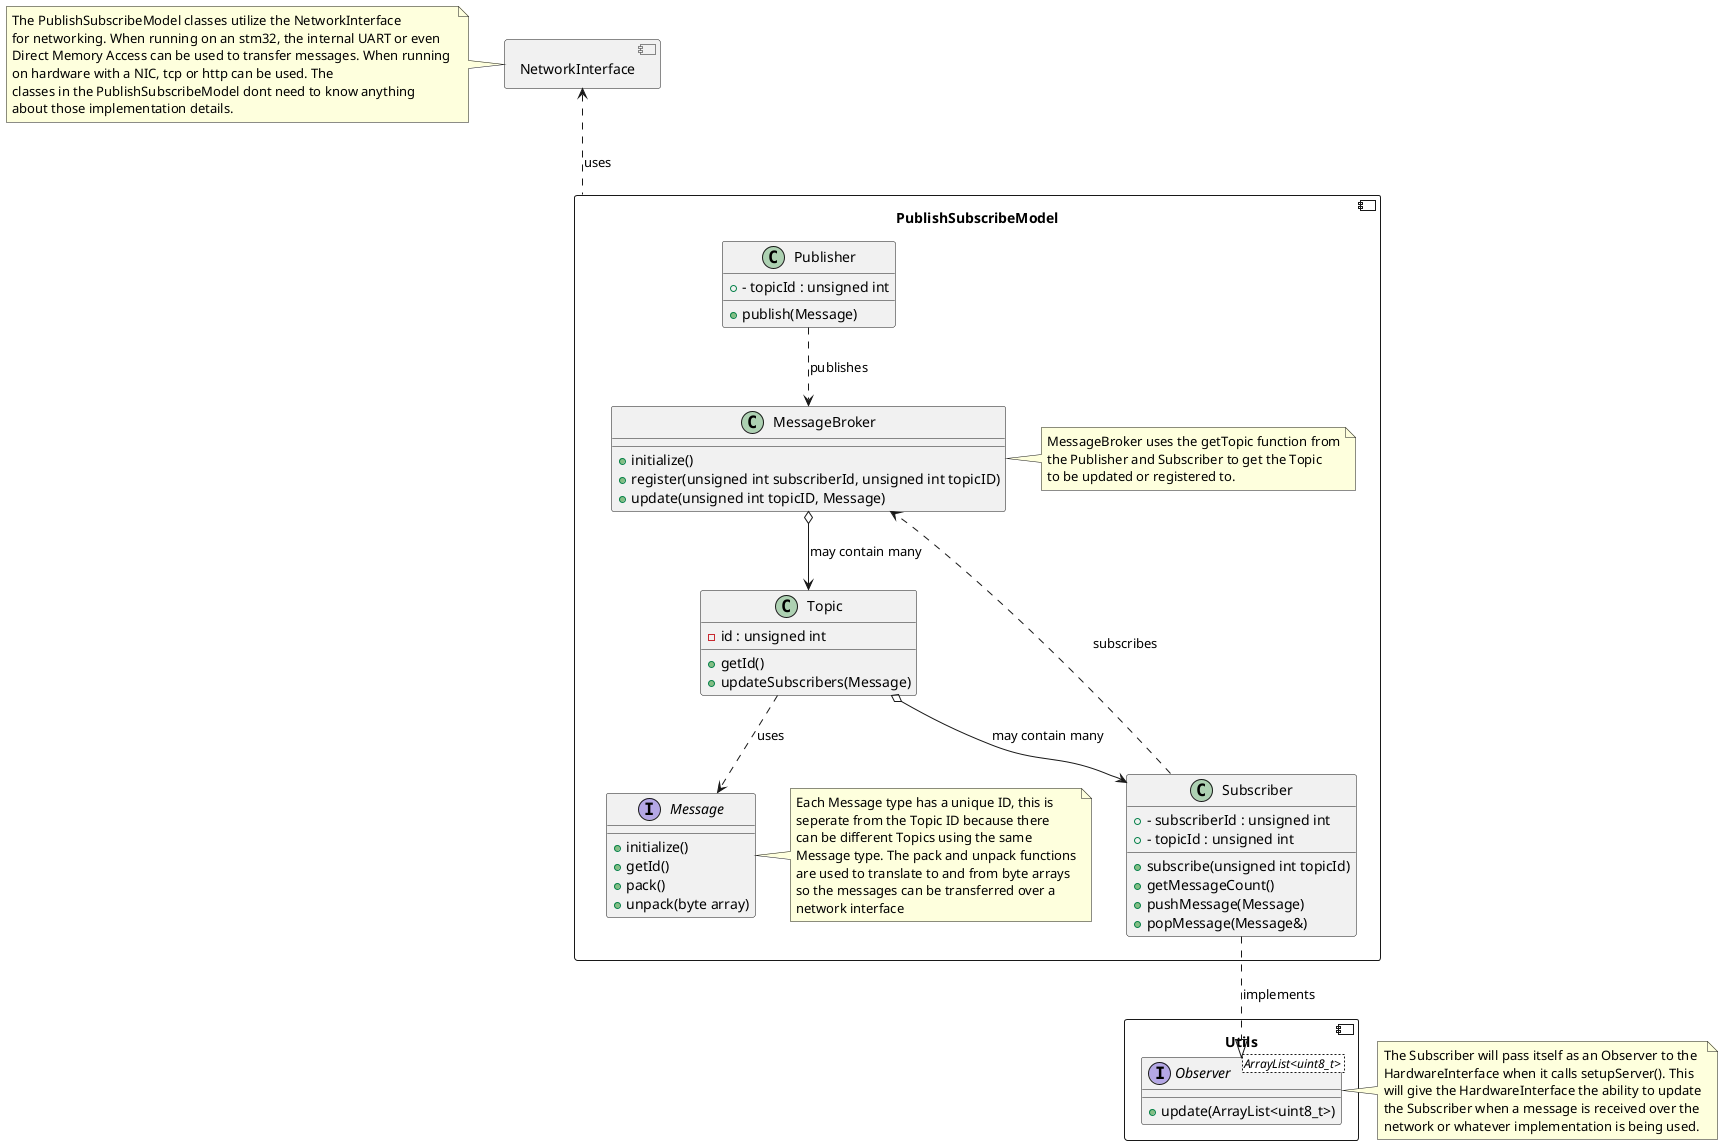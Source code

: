 @startuml


component "NetworkInterface" as NI {

}

note left of NI
  The PublishSubscribeModel classes utilize the NetworkInterface 
  for networking. When running on an stm32, the internal UART or even 
  Direct Memory Access can be used to transfer messages. When running 
  on hardware with a NIC, tcp or http can be used. The 
  classes in the PublishSubscribeModel dont need to know anything 
  about those implementation details.
end note

component "Utils" as U {
  interface "Observer<ArrayList<uint8_t> >" as O {
    + update(ArrayList<uint8_t>)
  }
}

note left of O
  The Subscriber will pass itself as an Observer to the
  HardwareInterface when it calls setupServer(). This
  will give the HardwareInterface the ability to update
  the Subscriber when a message is received over the 
  network or whatever implementation is being used.
end note

component "PublishSubscribeModel" as PSM {

  class "Publisher" as P {
    + publish(Message)
    +- topicId : unsigned int
  }

  class "Subscriber" as S {
    + subscribe(unsigned int topicId)
    + getMessageCount()
    + pushMessage(Message)
    + popMessage(Message&)
    +- subscriberId : unsigned int
    +- topicId : unsigned int
  }


  class "MessageBroker" as MB {
    + initialize()
    + register(unsigned int subscriberId, unsigned int topicID)
    + update(unsigned int topicID, Message)
  }

  note right of MB
    MessageBroker uses the getTopic function from
    the Publisher and Subscriber to get the Topic
    to be updated or registered to.
  end note

  class "Topic" as T {
    + getId()
    + updateSubscribers(Message)
    - id : unsigned int
  }

  interface "Message" as M {
    + initialize()
    + getId()
    + pack()
    + unpack(byte array)
  }

  note right of M
    Each Message type has a unique ID, this is
    seperate from the Topic ID because there 
    can be different Topics using the same 
    Message type. The pack and unpack functions
    are used to translate to and from byte arrays 
    so the messages can be transferred over a 
    network interface
  end note

}

PSM .u.> NI : "uses"

P .d.> MB : "publishes"

MB o--> T : "may contain many"
T o--> S : "may contain many"
T ..> M : "uses"

S ..> MB : "subscribes"
S ..|> O : "implements"

@enduml
